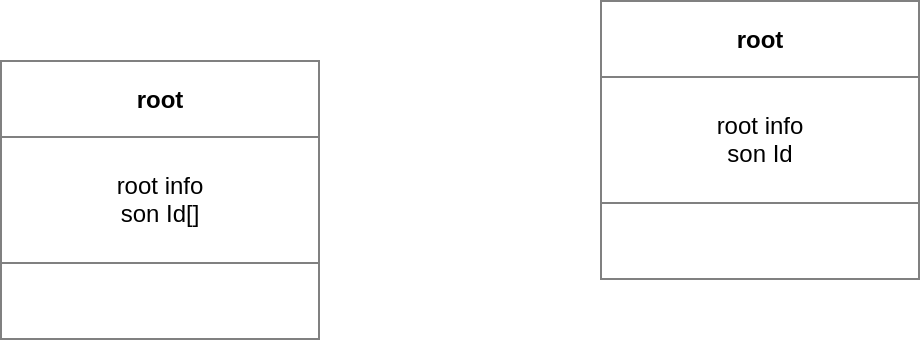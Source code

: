 <mxfile version="14.6.11" type="github">
  <diagram id="j-wyEQN-RjjCDd_x2jNW" name="Page-1">
    <mxGraphModel dx="946" dy="530" grid="1" gridSize="10" guides="1" tooltips="1" connect="1" arrows="1" fold="1" page="1" pageScale="1" pageWidth="827" pageHeight="1169" math="0" shadow="0">
      <root>
        <mxCell id="0" />
        <mxCell id="1" parent="0" />
        <mxCell id="XloUghX7To9U6AHyaDEL-3" value="&lt;table border=&quot;1&quot; width=&quot;100%&quot; cellpadding=&quot;4&quot; style=&quot;width: 100% ; height: 100% ; border-collapse: collapse&quot;&gt;&lt;tbody&gt;&lt;tr&gt;&lt;th align=&quot;center&quot;&gt;root&lt;/th&gt;&lt;/tr&gt;&lt;tr&gt;&lt;td align=&quot;center&quot;&gt;root info&lt;br&gt;son Id[]&lt;/td&gt;&lt;/tr&gt;&lt;tr&gt;&lt;td align=&quot;center&quot;&gt;&lt;br&gt;&lt;/td&gt;&lt;/tr&gt;&lt;/tbody&gt;&lt;/table&gt;" style="text;html=1;strokeColor=none;fillColor=none;overflow=fill;" vertex="1" parent="1">
          <mxGeometry x="230" y="120" width="160" height="140" as="geometry" />
        </mxCell>
        <mxCell id="XloUghX7To9U6AHyaDEL-4" value="&lt;table border=&quot;1&quot; width=&quot;100%&quot; cellpadding=&quot;4&quot; style=&quot;width: 100% ; height: 100% ; border-collapse: collapse&quot;&gt;&lt;tbody&gt;&lt;tr&gt;&lt;th align=&quot;center&quot;&gt;root&lt;/th&gt;&lt;/tr&gt;&lt;tr&gt;&lt;td align=&quot;center&quot;&gt;root info&lt;br&gt;son Id&lt;/td&gt;&lt;/tr&gt;&lt;tr&gt;&lt;td align=&quot;center&quot;&gt;&lt;br&gt;&lt;/td&gt;&lt;/tr&gt;&lt;/tbody&gt;&lt;/table&gt;" style="text;html=1;strokeColor=none;fillColor=none;overflow=fill;" vertex="1" parent="1">
          <mxGeometry x="530" y="90" width="160" height="140" as="geometry" />
        </mxCell>
      </root>
    </mxGraphModel>
  </diagram>
</mxfile>
